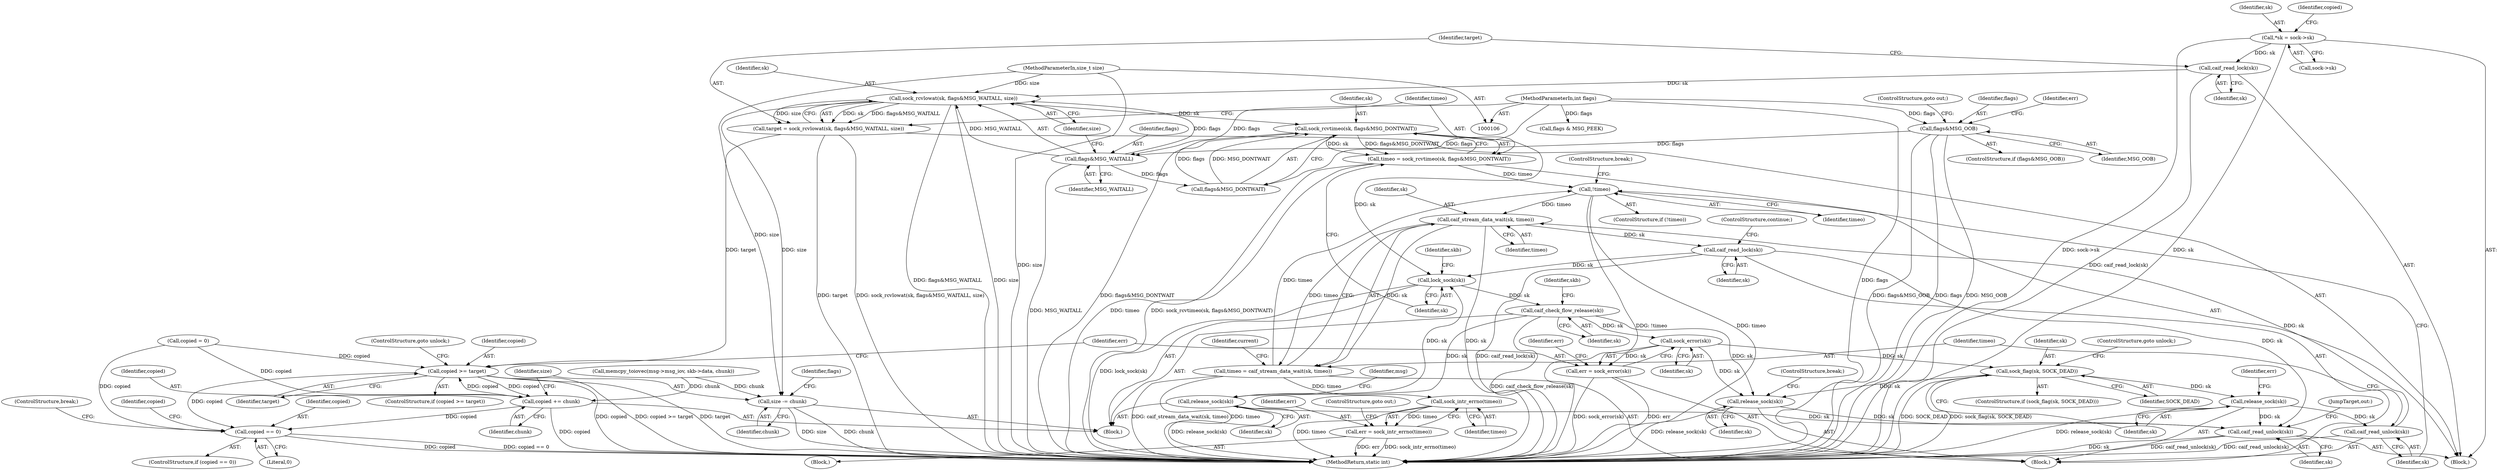digraph "0_linux_f3d3342602f8bcbf37d7c46641cb9bca7618eb1c_12@pointer" {
"1000153" [label="(Call,sock_rcvlowat(sk, flags&MSG_WAITALL, size))"];
"1000149" [label="(Call,caif_read_lock(sk))"];
"1000114" [label="(Call,*sk = sock->sk)"];
"1000155" [label="(Call,flags&MSG_WAITALL)"];
"1000134" [label="(Call,flags&MSG_OOB)"];
"1000111" [label="(MethodParameterIn,int flags)"];
"1000110" [label="(MethodParameterIn,size_t size)"];
"1000151" [label="(Call,target = sock_rcvlowat(sk, flags&MSG_WAITALL, size))"];
"1000187" [label="(Call,copied >= target)"];
"1000277" [label="(Call,copied == 0)"];
"1000285" [label="(Call,copied += chunk)"];
"1000161" [label="(Call,sock_rcvtimeo(sk, flags&MSG_DONTWAIT))"];
"1000159" [label="(Call,timeo = sock_rcvtimeo(sk, flags&MSG_DONTWAIT))"];
"1000232" [label="(Call,!timeo)"];
"1000239" [label="(Call,caif_stream_data_wait(sk, timeo))"];
"1000237" [label="(Call,timeo = caif_stream_data_wait(sk, timeo))"];
"1000248" [label="(Call,sock_intr_errno(timeo))"];
"1000246" [label="(Call,err = sock_intr_errno(timeo))"];
"1000251" [label="(Call,caif_read_lock(sk))"];
"1000170" [label="(Call,lock_sock(sk))"];
"1000179" [label="(Call,caif_check_flow_release(sk))"];
"1000193" [label="(Call,sock_error(sk))"];
"1000191" [label="(Call,err = sock_error(sk))"];
"1000221" [label="(Call,sock_flag(sk, SOCK_DEAD))"];
"1000225" [label="(Call,release_sock(sk))"];
"1000235" [label="(Call,caif_read_unlock(sk))"];
"1000324" [label="(Call,caif_read_unlock(sk))"];
"1000255" [label="(Call,release_sock(sk))"];
"1000258" [label="(Call,release_sock(sk))"];
"1000288" [label="(Call,size -= chunk)"];
"1000111" [label="(MethodParameterIn,int flags)"];
"1000222" [label="(Identifier,sk)"];
"1000153" [label="(Call,sock_rcvlowat(sk, flags&MSG_WAITALL, size))"];
"1000235" [label="(Call,caif_read_unlock(sk))"];
"1000114" [label="(Call,*sk = sock->sk)"];
"1000236" [label="(Identifier,sk)"];
"1000225" [label="(Call,release_sock(sk))"];
"1000247" [label="(Identifier,err)"];
"1000116" [label="(Call,sock->sk)"];
"1000326" [label="(JumpTarget,out:)"];
"1000171" [label="(Identifier,sk)"];
"1000154" [label="(Identifier,sk)"];
"1000288" [label="(Call,size -= chunk)"];
"1000234" [label="(ControlStructure,break;)"];
"1000240" [label="(Identifier,sk)"];
"1000250" [label="(ControlStructure,goto out;)"];
"1000285" [label="(Call,copied += chunk)"];
"1000232" [label="(Call,!timeo)"];
"1000293" [label="(Call,flags & MSG_PEEK)"];
"1000193" [label="(Call,sock_error(sk))"];
"1000281" [label="(Identifier,copied)"];
"1000277" [label="(Call,copied == 0)"];
"1000255" [label="(Call,release_sock(sk))"];
"1000180" [label="(Identifier,sk)"];
"1000258" [label="(Call,release_sock(sk))"];
"1000228" [label="(Identifier,err)"];
"1000135" [label="(Identifier,flags)"];
"1000233" [label="(Identifier,timeo)"];
"1000110" [label="(MethodParameterIn,size_t size)"];
"1000156" [label="(Identifier,flags)"];
"1000278" [label="(Identifier,copied)"];
"1000183" [label="(Identifier,skb)"];
"1000112" [label="(Block,)"];
"1000241" [label="(Identifier,timeo)"];
"1000151" [label="(Call,target = sock_rcvlowat(sk, flags&MSG_WAITALL, size))"];
"1000249" [label="(Identifier,timeo)"];
"1000192" [label="(Identifier,err)"];
"1000139" [label="(Identifier,err)"];
"1000187" [label="(Call,copied >= target)"];
"1000173" [label="(Identifier,skb)"];
"1000115" [label="(Identifier,sk)"];
"1000324" [label="(Call,caif_read_unlock(sk))"];
"1000158" [label="(Identifier,size)"];
"1000161" [label="(Call,sock_rcvtimeo(sk, flags&MSG_DONTWAIT))"];
"1000231" [label="(ControlStructure,if (!timeo))"];
"1000194" [label="(Identifier,sk)"];
"1000289" [label="(Identifier,size)"];
"1000284" [label="(ControlStructure,break;)"];
"1000196" [label="(Identifier,err)"];
"1000152" [label="(Identifier,target)"];
"1000185" [label="(Block,)"];
"1000221" [label="(Call,sock_flag(sk, SOCK_DEAD))"];
"1000220" [label="(ControlStructure,if (sock_flag(sk, SOCK_DEAD)))"];
"1000188" [label="(Identifier,copied)"];
"1000259" [label="(Identifier,sk)"];
"1000159" [label="(Call,timeo = sock_rcvtimeo(sk, flags&MSG_DONTWAIT))"];
"1000189" [label="(Identifier,target)"];
"1000162" [label="(Identifier,sk)"];
"1000294" [label="(Identifier,flags)"];
"1000245" [label="(Block,)"];
"1000276" [label="(ControlStructure,if (copied == 0))"];
"1000237" [label="(Call,timeo = caif_stream_data_wait(sk, timeo))"];
"1000279" [label="(Literal,0)"];
"1000150" [label="(Identifier,sk)"];
"1000190" [label="(ControlStructure,goto unlock;)"];
"1000226" [label="(Identifier,sk)"];
"1000191" [label="(Call,err = sock_error(sk))"];
"1000121" [label="(Identifier,copied)"];
"1000149" [label="(Call,caif_read_lock(sk))"];
"1000120" [label="(Call,copied = 0)"];
"1000256" [label="(Identifier,sk)"];
"1000160" [label="(Identifier,timeo)"];
"1000325" [label="(Identifier,sk)"];
"1000157" [label="(Identifier,MSG_WAITALL)"];
"1000224" [label="(ControlStructure,goto unlock;)"];
"1000246" [label="(Call,err = sock_intr_errno(timeo))"];
"1000239" [label="(Call,caif_stream_data_wait(sk, timeo))"];
"1000238" [label="(Identifier,timeo)"];
"1000167" [label="(Block,)"];
"1000253" [label="(ControlStructure,continue;)"];
"1000155" [label="(Call,flags&MSG_WAITALL)"];
"1000290" [label="(Identifier,chunk)"];
"1000133" [label="(ControlStructure,if (flags&MSG_OOB))"];
"1000186" [label="(ControlStructure,if (copied >= target))"];
"1000261" [label="(Call,memcpy_toiovec(msg->msg_iov, skb->data, chunk))"];
"1000257" [label="(ControlStructure,break;)"];
"1000263" [label="(Identifier,msg)"];
"1000163" [label="(Call,flags&MSG_DONTWAIT)"];
"1000244" [label="(Identifier,current)"];
"1000328" [label="(MethodReturn,static int)"];
"1000137" [label="(ControlStructure,goto out;)"];
"1000252" [label="(Identifier,sk)"];
"1000179" [label="(Call,caif_check_flow_release(sk))"];
"1000223" [label="(Identifier,SOCK_DEAD)"];
"1000170" [label="(Call,lock_sock(sk))"];
"1000136" [label="(Identifier,MSG_OOB)"];
"1000287" [label="(Identifier,chunk)"];
"1000251" [label="(Call,caif_read_lock(sk))"];
"1000286" [label="(Identifier,copied)"];
"1000248" [label="(Call,sock_intr_errno(timeo))"];
"1000134" [label="(Call,flags&MSG_OOB)"];
"1000153" -> "1000151"  [label="AST: "];
"1000153" -> "1000158"  [label="CFG: "];
"1000154" -> "1000153"  [label="AST: "];
"1000155" -> "1000153"  [label="AST: "];
"1000158" -> "1000153"  [label="AST: "];
"1000151" -> "1000153"  [label="CFG: "];
"1000153" -> "1000328"  [label="DDG: flags&MSG_WAITALL"];
"1000153" -> "1000328"  [label="DDG: size"];
"1000153" -> "1000151"  [label="DDG: sk"];
"1000153" -> "1000151"  [label="DDG: flags&MSG_WAITALL"];
"1000153" -> "1000151"  [label="DDG: size"];
"1000149" -> "1000153"  [label="DDG: sk"];
"1000155" -> "1000153"  [label="DDG: flags"];
"1000155" -> "1000153"  [label="DDG: MSG_WAITALL"];
"1000110" -> "1000153"  [label="DDG: size"];
"1000153" -> "1000161"  [label="DDG: sk"];
"1000153" -> "1000288"  [label="DDG: size"];
"1000149" -> "1000112"  [label="AST: "];
"1000149" -> "1000150"  [label="CFG: "];
"1000150" -> "1000149"  [label="AST: "];
"1000152" -> "1000149"  [label="CFG: "];
"1000149" -> "1000328"  [label="DDG: caif_read_lock(sk)"];
"1000114" -> "1000149"  [label="DDG: sk"];
"1000114" -> "1000112"  [label="AST: "];
"1000114" -> "1000116"  [label="CFG: "];
"1000115" -> "1000114"  [label="AST: "];
"1000116" -> "1000114"  [label="AST: "];
"1000121" -> "1000114"  [label="CFG: "];
"1000114" -> "1000328"  [label="DDG: sk"];
"1000114" -> "1000328"  [label="DDG: sock->sk"];
"1000155" -> "1000157"  [label="CFG: "];
"1000156" -> "1000155"  [label="AST: "];
"1000157" -> "1000155"  [label="AST: "];
"1000158" -> "1000155"  [label="CFG: "];
"1000155" -> "1000328"  [label="DDG: MSG_WAITALL"];
"1000134" -> "1000155"  [label="DDG: flags"];
"1000111" -> "1000155"  [label="DDG: flags"];
"1000155" -> "1000163"  [label="DDG: flags"];
"1000134" -> "1000133"  [label="AST: "];
"1000134" -> "1000136"  [label="CFG: "];
"1000135" -> "1000134"  [label="AST: "];
"1000136" -> "1000134"  [label="AST: "];
"1000137" -> "1000134"  [label="CFG: "];
"1000139" -> "1000134"  [label="CFG: "];
"1000134" -> "1000328"  [label="DDG: flags&MSG_OOB"];
"1000134" -> "1000328"  [label="DDG: flags"];
"1000134" -> "1000328"  [label="DDG: MSG_OOB"];
"1000111" -> "1000134"  [label="DDG: flags"];
"1000111" -> "1000106"  [label="AST: "];
"1000111" -> "1000328"  [label="DDG: flags"];
"1000111" -> "1000163"  [label="DDG: flags"];
"1000111" -> "1000293"  [label="DDG: flags"];
"1000110" -> "1000106"  [label="AST: "];
"1000110" -> "1000328"  [label="DDG: size"];
"1000110" -> "1000288"  [label="DDG: size"];
"1000151" -> "1000112"  [label="AST: "];
"1000152" -> "1000151"  [label="AST: "];
"1000160" -> "1000151"  [label="CFG: "];
"1000151" -> "1000328"  [label="DDG: target"];
"1000151" -> "1000328"  [label="DDG: sock_rcvlowat(sk, flags&MSG_WAITALL, size)"];
"1000151" -> "1000187"  [label="DDG: target"];
"1000187" -> "1000186"  [label="AST: "];
"1000187" -> "1000189"  [label="CFG: "];
"1000188" -> "1000187"  [label="AST: "];
"1000189" -> "1000187"  [label="AST: "];
"1000190" -> "1000187"  [label="CFG: "];
"1000192" -> "1000187"  [label="CFG: "];
"1000187" -> "1000328"  [label="DDG: copied"];
"1000187" -> "1000328"  [label="DDG: copied >= target"];
"1000187" -> "1000328"  [label="DDG: target"];
"1000285" -> "1000187"  [label="DDG: copied"];
"1000120" -> "1000187"  [label="DDG: copied"];
"1000187" -> "1000277"  [label="DDG: copied"];
"1000187" -> "1000285"  [label="DDG: copied"];
"1000277" -> "1000276"  [label="AST: "];
"1000277" -> "1000279"  [label="CFG: "];
"1000278" -> "1000277"  [label="AST: "];
"1000279" -> "1000277"  [label="AST: "];
"1000281" -> "1000277"  [label="CFG: "];
"1000284" -> "1000277"  [label="CFG: "];
"1000277" -> "1000328"  [label="DDG: copied"];
"1000277" -> "1000328"  [label="DDG: copied == 0"];
"1000285" -> "1000277"  [label="DDG: copied"];
"1000120" -> "1000277"  [label="DDG: copied"];
"1000285" -> "1000167"  [label="AST: "];
"1000285" -> "1000287"  [label="CFG: "];
"1000286" -> "1000285"  [label="AST: "];
"1000287" -> "1000285"  [label="AST: "];
"1000289" -> "1000285"  [label="CFG: "];
"1000285" -> "1000328"  [label="DDG: copied"];
"1000261" -> "1000285"  [label="DDG: chunk"];
"1000120" -> "1000285"  [label="DDG: copied"];
"1000161" -> "1000159"  [label="AST: "];
"1000161" -> "1000163"  [label="CFG: "];
"1000162" -> "1000161"  [label="AST: "];
"1000163" -> "1000161"  [label="AST: "];
"1000159" -> "1000161"  [label="CFG: "];
"1000161" -> "1000328"  [label="DDG: flags&MSG_DONTWAIT"];
"1000161" -> "1000159"  [label="DDG: sk"];
"1000161" -> "1000159"  [label="DDG: flags&MSG_DONTWAIT"];
"1000163" -> "1000161"  [label="DDG: flags"];
"1000163" -> "1000161"  [label="DDG: MSG_DONTWAIT"];
"1000161" -> "1000170"  [label="DDG: sk"];
"1000159" -> "1000112"  [label="AST: "];
"1000160" -> "1000159"  [label="AST: "];
"1000171" -> "1000159"  [label="CFG: "];
"1000159" -> "1000328"  [label="DDG: timeo"];
"1000159" -> "1000328"  [label="DDG: sock_rcvtimeo(sk, flags&MSG_DONTWAIT)"];
"1000159" -> "1000232"  [label="DDG: timeo"];
"1000232" -> "1000231"  [label="AST: "];
"1000232" -> "1000233"  [label="CFG: "];
"1000233" -> "1000232"  [label="AST: "];
"1000234" -> "1000232"  [label="CFG: "];
"1000236" -> "1000232"  [label="CFG: "];
"1000232" -> "1000328"  [label="DDG: timeo"];
"1000232" -> "1000328"  [label="DDG: !timeo"];
"1000237" -> "1000232"  [label="DDG: timeo"];
"1000232" -> "1000239"  [label="DDG: timeo"];
"1000239" -> "1000237"  [label="AST: "];
"1000239" -> "1000241"  [label="CFG: "];
"1000240" -> "1000239"  [label="AST: "];
"1000241" -> "1000239"  [label="AST: "];
"1000237" -> "1000239"  [label="CFG: "];
"1000239" -> "1000328"  [label="DDG: sk"];
"1000239" -> "1000237"  [label="DDG: sk"];
"1000239" -> "1000237"  [label="DDG: timeo"];
"1000235" -> "1000239"  [label="DDG: sk"];
"1000239" -> "1000251"  [label="DDG: sk"];
"1000237" -> "1000185"  [label="AST: "];
"1000238" -> "1000237"  [label="AST: "];
"1000244" -> "1000237"  [label="CFG: "];
"1000237" -> "1000328"  [label="DDG: caif_stream_data_wait(sk, timeo)"];
"1000237" -> "1000328"  [label="DDG: timeo"];
"1000237" -> "1000248"  [label="DDG: timeo"];
"1000248" -> "1000246"  [label="AST: "];
"1000248" -> "1000249"  [label="CFG: "];
"1000249" -> "1000248"  [label="AST: "];
"1000246" -> "1000248"  [label="CFG: "];
"1000248" -> "1000328"  [label="DDG: timeo"];
"1000248" -> "1000246"  [label="DDG: timeo"];
"1000246" -> "1000245"  [label="AST: "];
"1000247" -> "1000246"  [label="AST: "];
"1000250" -> "1000246"  [label="CFG: "];
"1000246" -> "1000328"  [label="DDG: sock_intr_errno(timeo)"];
"1000246" -> "1000328"  [label="DDG: err"];
"1000251" -> "1000185"  [label="AST: "];
"1000251" -> "1000252"  [label="CFG: "];
"1000252" -> "1000251"  [label="AST: "];
"1000253" -> "1000251"  [label="CFG: "];
"1000251" -> "1000328"  [label="DDG: caif_read_lock(sk)"];
"1000251" -> "1000170"  [label="DDG: sk"];
"1000251" -> "1000324"  [label="DDG: sk"];
"1000170" -> "1000167"  [label="AST: "];
"1000170" -> "1000171"  [label="CFG: "];
"1000171" -> "1000170"  [label="AST: "];
"1000173" -> "1000170"  [label="CFG: "];
"1000170" -> "1000328"  [label="DDG: lock_sock(sk)"];
"1000258" -> "1000170"  [label="DDG: sk"];
"1000170" -> "1000179"  [label="DDG: sk"];
"1000179" -> "1000167"  [label="AST: "];
"1000179" -> "1000180"  [label="CFG: "];
"1000180" -> "1000179"  [label="AST: "];
"1000183" -> "1000179"  [label="CFG: "];
"1000179" -> "1000328"  [label="DDG: caif_check_flow_release(sk)"];
"1000179" -> "1000193"  [label="DDG: sk"];
"1000179" -> "1000255"  [label="DDG: sk"];
"1000179" -> "1000258"  [label="DDG: sk"];
"1000193" -> "1000191"  [label="AST: "];
"1000193" -> "1000194"  [label="CFG: "];
"1000194" -> "1000193"  [label="AST: "];
"1000191" -> "1000193"  [label="CFG: "];
"1000193" -> "1000191"  [label="DDG: sk"];
"1000193" -> "1000221"  [label="DDG: sk"];
"1000193" -> "1000255"  [label="DDG: sk"];
"1000191" -> "1000185"  [label="AST: "];
"1000192" -> "1000191"  [label="AST: "];
"1000196" -> "1000191"  [label="CFG: "];
"1000191" -> "1000328"  [label="DDG: sock_error(sk)"];
"1000191" -> "1000328"  [label="DDG: err"];
"1000221" -> "1000220"  [label="AST: "];
"1000221" -> "1000223"  [label="CFG: "];
"1000222" -> "1000221"  [label="AST: "];
"1000223" -> "1000221"  [label="AST: "];
"1000224" -> "1000221"  [label="CFG: "];
"1000226" -> "1000221"  [label="CFG: "];
"1000221" -> "1000328"  [label="DDG: sock_flag(sk, SOCK_DEAD)"];
"1000221" -> "1000328"  [label="DDG: SOCK_DEAD"];
"1000221" -> "1000225"  [label="DDG: sk"];
"1000221" -> "1000255"  [label="DDG: sk"];
"1000225" -> "1000185"  [label="AST: "];
"1000225" -> "1000226"  [label="CFG: "];
"1000226" -> "1000225"  [label="AST: "];
"1000228" -> "1000225"  [label="CFG: "];
"1000225" -> "1000328"  [label="DDG: release_sock(sk)"];
"1000225" -> "1000235"  [label="DDG: sk"];
"1000225" -> "1000324"  [label="DDG: sk"];
"1000235" -> "1000185"  [label="AST: "];
"1000235" -> "1000236"  [label="CFG: "];
"1000236" -> "1000235"  [label="AST: "];
"1000238" -> "1000235"  [label="CFG: "];
"1000235" -> "1000328"  [label="DDG: caif_read_unlock(sk)"];
"1000324" -> "1000112"  [label="AST: "];
"1000324" -> "1000325"  [label="CFG: "];
"1000325" -> "1000324"  [label="AST: "];
"1000326" -> "1000324"  [label="CFG: "];
"1000324" -> "1000328"  [label="DDG: caif_read_unlock(sk)"];
"1000324" -> "1000328"  [label="DDG: sk"];
"1000258" -> "1000324"  [label="DDG: sk"];
"1000255" -> "1000324"  [label="DDG: sk"];
"1000255" -> "1000185"  [label="AST: "];
"1000255" -> "1000256"  [label="CFG: "];
"1000256" -> "1000255"  [label="AST: "];
"1000257" -> "1000255"  [label="CFG: "];
"1000255" -> "1000328"  [label="DDG: release_sock(sk)"];
"1000258" -> "1000167"  [label="AST: "];
"1000258" -> "1000259"  [label="CFG: "];
"1000259" -> "1000258"  [label="AST: "];
"1000263" -> "1000258"  [label="CFG: "];
"1000258" -> "1000328"  [label="DDG: release_sock(sk)"];
"1000288" -> "1000167"  [label="AST: "];
"1000288" -> "1000290"  [label="CFG: "];
"1000289" -> "1000288"  [label="AST: "];
"1000290" -> "1000288"  [label="AST: "];
"1000294" -> "1000288"  [label="CFG: "];
"1000288" -> "1000328"  [label="DDG: chunk"];
"1000288" -> "1000328"  [label="DDG: size"];
"1000261" -> "1000288"  [label="DDG: chunk"];
}
